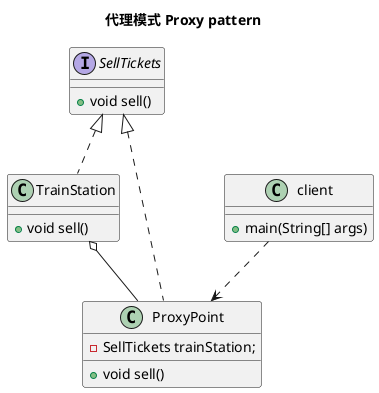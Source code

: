 @startuml
'https://plantuml.com/class-diagram

title "代理模式 Proxy pattern"
' 结构角色:
' 1.抽象主题（Subject)类： 通过接口或抽象类申明真实主题和代理对象实现的方法
' 2.真实主题（Real Subject）类： 实现了抽象主题中的的具体业务,是代理类代表的真实对象，是最终要引用的对象
' 3.代理（Proxy）类： 提供与真实对象相同的接口，其内部含有真实主题的引用，它可以访问，控制或扩展真实主题功能

interface SellTickets{
    + void sell()
}
class TrainStation{
    + void sell()
}
class ProxyPoint{
    - SellTickets trainStation;
    + void sell()
}
class client{
    + main(String[] args)
}

SellTickets <|.. TrainStation
SellTickets <|.. ProxyPoint
TrainStation o-- ProxyPoint
client ..> ProxyPoint

@enduml